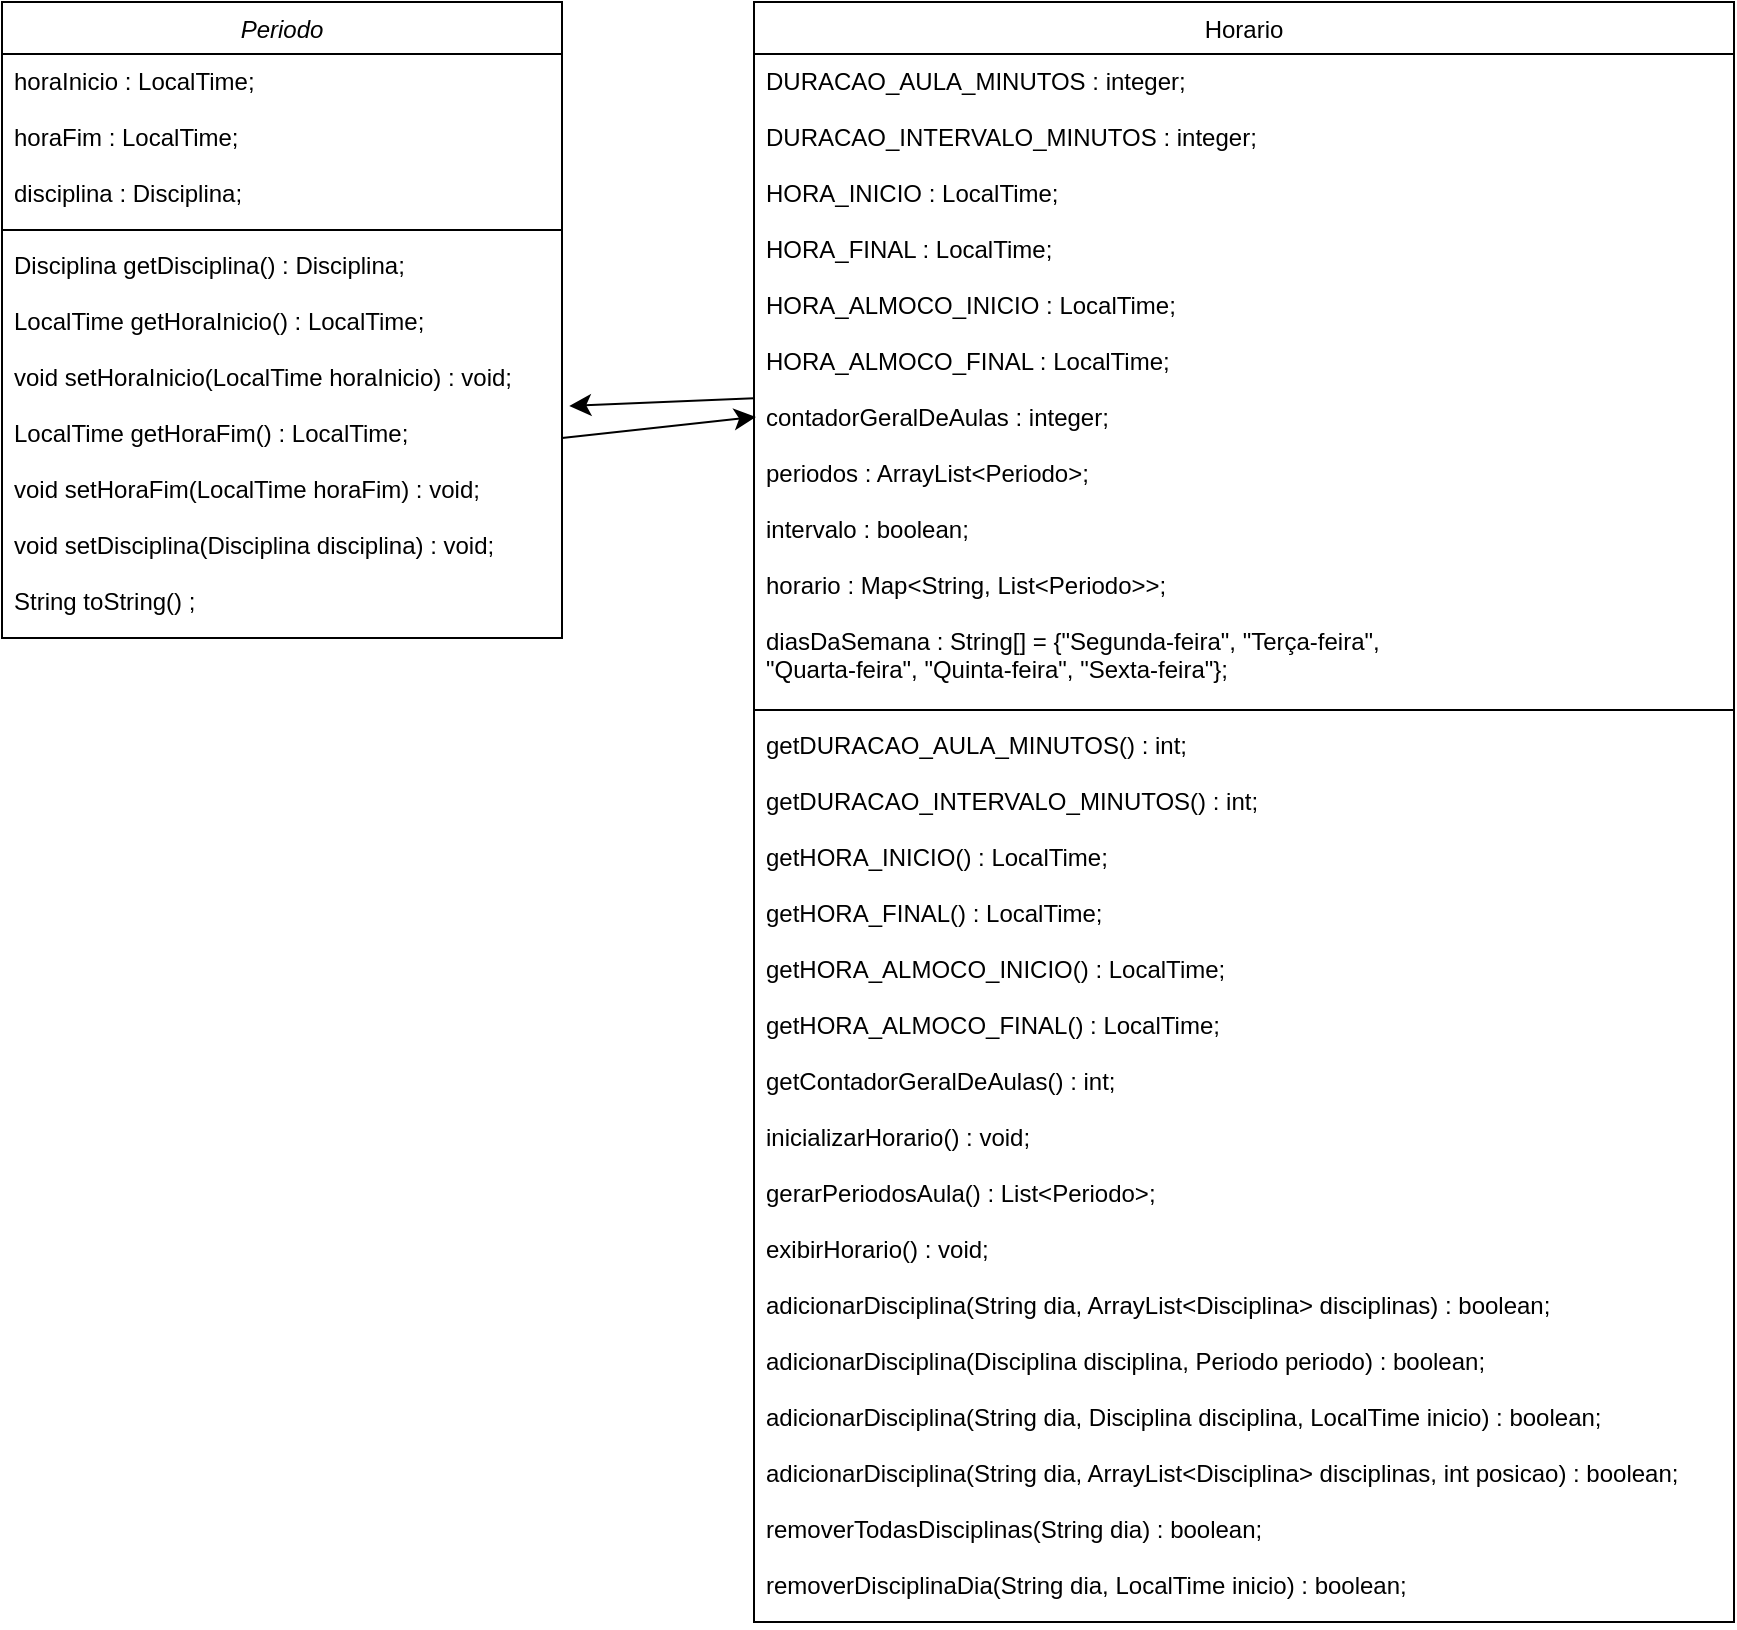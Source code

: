 <mxfile version="24.7.10">
  <diagram id="C5RBs43oDa-KdzZeNtuy" name="Page-1">
    <mxGraphModel dx="913" dy="528" grid="1" gridSize="10" guides="1" tooltips="1" connect="1" arrows="1" fold="1" page="1" pageScale="1" pageWidth="827" pageHeight="1169" math="0" shadow="0">
      <root>
        <mxCell id="WIyWlLk6GJQsqaUBKTNV-0" />
        <mxCell id="WIyWlLk6GJQsqaUBKTNV-1" parent="WIyWlLk6GJQsqaUBKTNV-0" />
        <mxCell id="zkfFHV4jXpPFQw0GAbJ--0" value="Periodo" style="swimlane;fontStyle=2;align=center;verticalAlign=top;childLayout=stackLayout;horizontal=1;startSize=26;horizontalStack=0;resizeParent=1;resizeLast=0;collapsible=1;marginBottom=0;rounded=0;shadow=0;strokeWidth=1;" parent="WIyWlLk6GJQsqaUBKTNV-1" vertex="1">
          <mxGeometry x="134" y="120" width="280" height="318" as="geometry">
            <mxRectangle x="230" y="140" width="160" height="26" as="alternateBounds" />
          </mxGeometry>
        </mxCell>
        <mxCell id="zkfFHV4jXpPFQw0GAbJ--1" value="horaInicio : LocalTime;&#xa;&#xa;horaFim : LocalTime;&#xa;&#xa;disciplina : Disciplina;&#xa;" style="text;align=left;verticalAlign=top;spacingLeft=4;spacingRight=4;overflow=hidden;rotatable=0;points=[[0,0.5],[1,0.5]];portConstraint=eastwest;" parent="zkfFHV4jXpPFQw0GAbJ--0" vertex="1">
          <mxGeometry y="26" width="280" height="84" as="geometry" />
        </mxCell>
        <mxCell id="zkfFHV4jXpPFQw0GAbJ--4" value="" style="line;html=1;strokeWidth=1;align=left;verticalAlign=middle;spacingTop=-1;spacingLeft=3;spacingRight=3;rotatable=0;labelPosition=right;points=[];portConstraint=eastwest;" parent="zkfFHV4jXpPFQw0GAbJ--0" vertex="1">
          <mxGeometry y="110" width="280" height="8" as="geometry" />
        </mxCell>
        <mxCell id="zkfFHV4jXpPFQw0GAbJ--5" value="Disciplina getDisciplina() : Disciplina;&#xa;&#xa;LocalTime getHoraInicio() : LocalTime;&#xa;&#xa;void setHoraInicio(LocalTime horaInicio) : void;&#xa;&#xa;LocalTime getHoraFim() : LocalTime;&#xa;&#xa;void setHoraFim(LocalTime horaFim) : void;&#xa;&#xa;void setDisciplina(Disciplina disciplina) : void;&#xa;&#xa;String toString() ;&#xa;" style="text;align=left;verticalAlign=top;spacingLeft=4;spacingRight=4;overflow=hidden;rotatable=0;points=[[0,0.5],[1,0.5]];portConstraint=eastwest;" parent="zkfFHV4jXpPFQw0GAbJ--0" vertex="1">
          <mxGeometry y="118" width="280" height="200" as="geometry" />
        </mxCell>
        <mxCell id="zkfFHV4jXpPFQw0GAbJ--17" value="Horario" style="swimlane;fontStyle=0;align=center;verticalAlign=top;childLayout=stackLayout;horizontal=1;startSize=26;horizontalStack=0;resizeParent=1;resizeLast=0;collapsible=1;marginBottom=0;rounded=0;shadow=0;strokeWidth=1;" parent="WIyWlLk6GJQsqaUBKTNV-1" vertex="1">
          <mxGeometry x="510" y="120" width="490" height="810" as="geometry">
            <mxRectangle x="550" y="140" width="160" height="26" as="alternateBounds" />
          </mxGeometry>
        </mxCell>
        <mxCell id="zkfFHV4jXpPFQw0GAbJ--18" value="DURACAO_AULA_MINUTOS : integer;&#xa;&#xa;DURACAO_INTERVALO_MINUTOS : integer;&#xa;&#xa;HORA_INICIO : LocalTime;&#xa;&#xa;HORA_FINAL : LocalTime;&#xa;&#xa;HORA_ALMOCO_INICIO : LocalTime;&#xa;&#xa;HORA_ALMOCO_FINAL : LocalTime;&#xa;&#xa;contadorGeralDeAulas : integer;&#xa;&#xa;periodos : ArrayList&lt;Periodo&gt;;&#xa;&#xa;intervalo : boolean;&#xa;&#xa;horario : Map&lt;String, List&lt;Periodo&gt;&gt;;&#xa;&#xa;diasDaSemana : String[] = {&quot;Segunda-feira&quot;, &quot;Terça-feira&quot;, &#xa;&quot;Quarta-feira&quot;, &quot;Quinta-feira&quot;, &quot;Sexta-feira&quot;};" style="text;align=left;verticalAlign=top;spacingLeft=4;spacingRight=4;overflow=hidden;rotatable=0;points=[[0,0.5],[1,0.5]];portConstraint=eastwest;" parent="zkfFHV4jXpPFQw0GAbJ--17" vertex="1">
          <mxGeometry y="26" width="490" height="324" as="geometry" />
        </mxCell>
        <mxCell id="zkfFHV4jXpPFQw0GAbJ--23" value="" style="line;html=1;strokeWidth=1;align=left;verticalAlign=middle;spacingTop=-1;spacingLeft=3;spacingRight=3;rotatable=0;labelPosition=right;points=[];portConstraint=eastwest;" parent="zkfFHV4jXpPFQw0GAbJ--17" vertex="1">
          <mxGeometry y="350" width="490" height="8" as="geometry" />
        </mxCell>
        <mxCell id="zkfFHV4jXpPFQw0GAbJ--24" value="getDURACAO_AULA_MINUTOS() : int;&#xa;&#xa;getDURACAO_INTERVALO_MINUTOS() : int;&#xa;&#xa;getHORA_INICIO() : LocalTime;&#xa;&#xa;getHORA_FINAL() : LocalTime;&#xa;&#xa;getHORA_ALMOCO_INICIO() : LocalTime;&#xa;&#xa;getHORA_ALMOCO_FINAL() : LocalTime;&#xa;&#xa;getContadorGeralDeAulas() : int;&#xa;&#xa;inicializarHorario() : void;&#xa;&#xa;gerarPeriodosAula() : List&lt;Periodo&gt;;&#xa;&#xa;exibirHorario() : void;&#xa;&#xa;adicionarDisciplina(String dia, ArrayList&lt;Disciplina&gt; disciplinas) : boolean;&#xa;&#xa;adicionarDisciplina(Disciplina disciplina, Periodo periodo) : boolean;&#xa;&#xa;adicionarDisciplina(String dia, Disciplina disciplina, LocalTime inicio) : boolean;&#xa;&#xa;adicionarDisciplina(String dia, ArrayList&lt;Disciplina&gt; disciplinas, int posicao) : boolean;&#xa;&#xa;removerTodasDisciplinas(String dia) : boolean;&#xa;&#xa;removerDisciplinaDia(String dia, LocalTime inicio) : boolean;&#xa;&#xa;&#xa;&#xa;&#xa;&#xa;&#xa;" style="text;align=left;verticalAlign=top;spacingLeft=4;spacingRight=4;overflow=hidden;rotatable=0;points=[[0,0.5],[1,0.5]];portConstraint=eastwest;" parent="zkfFHV4jXpPFQw0GAbJ--17" vertex="1">
          <mxGeometry y="358" width="490" height="452" as="geometry" />
        </mxCell>
        <mxCell id="fEsJrAizU538k5NtxDDW-4" style="edgeStyle=none;curved=1;rounded=0;orthogonalLoop=1;jettySize=auto;html=1;entryX=1.013;entryY=0.42;entryDx=0;entryDy=0;entryPerimeter=0;fontSize=12;startSize=8;endSize=8;" edge="1" parent="WIyWlLk6GJQsqaUBKTNV-1" source="zkfFHV4jXpPFQw0GAbJ--18" target="zkfFHV4jXpPFQw0GAbJ--5">
          <mxGeometry relative="1" as="geometry" />
        </mxCell>
        <mxCell id="fEsJrAizU538k5NtxDDW-5" style="edgeStyle=none;curved=1;rounded=0;orthogonalLoop=1;jettySize=auto;html=1;exitX=1;exitY=0.5;exitDx=0;exitDy=0;entryX=0.002;entryY=0.56;entryDx=0;entryDy=0;entryPerimeter=0;fontSize=12;startSize=8;endSize=8;" edge="1" parent="WIyWlLk6GJQsqaUBKTNV-1" source="zkfFHV4jXpPFQw0GAbJ--5" target="zkfFHV4jXpPFQw0GAbJ--18">
          <mxGeometry relative="1" as="geometry" />
        </mxCell>
      </root>
    </mxGraphModel>
  </diagram>
</mxfile>
